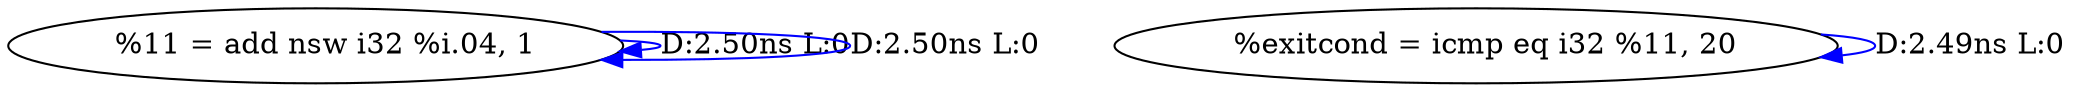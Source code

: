 digraph {
Node0x3e485b0[label="  %11 = add nsw i32 %i.04, 1"];
Node0x3e485b0 -> Node0x3e485b0[label="D:2.50ns L:0",color=blue];
Node0x3e485b0 -> Node0x3e485b0[label="D:2.50ns L:0",color=blue];
Node0x3e48690[label="  %exitcond = icmp eq i32 %11, 20"];
Node0x3e48690 -> Node0x3e48690[label="D:2.49ns L:0",color=blue];
}
